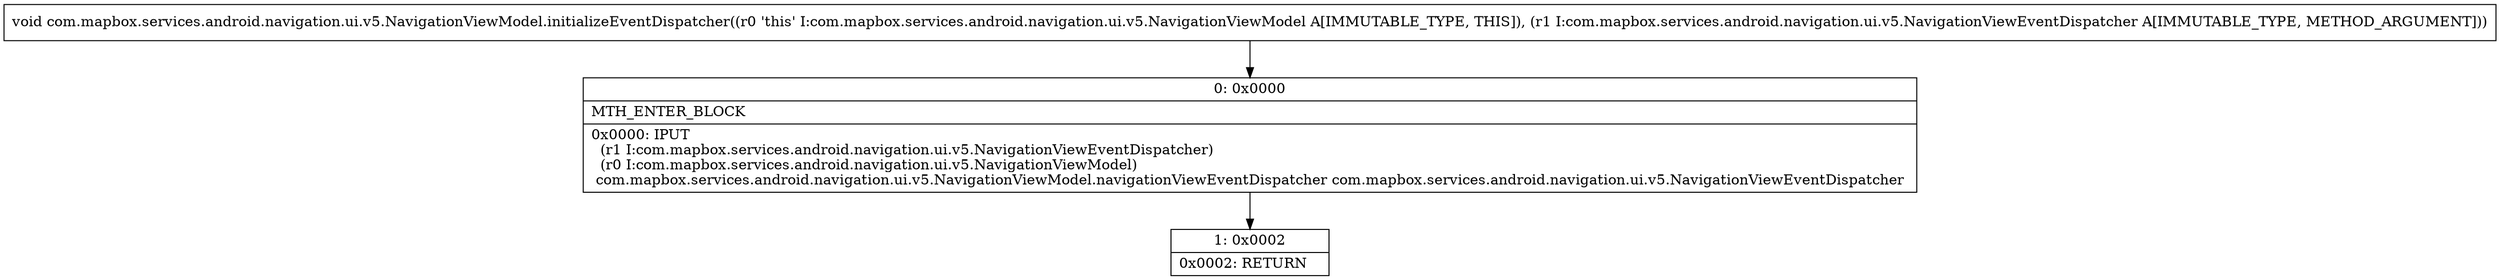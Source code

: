 digraph "CFG forcom.mapbox.services.android.navigation.ui.v5.NavigationViewModel.initializeEventDispatcher(Lcom\/mapbox\/services\/android\/navigation\/ui\/v5\/NavigationViewEventDispatcher;)V" {
Node_0 [shape=record,label="{0\:\ 0x0000|MTH_ENTER_BLOCK\l|0x0000: IPUT  \l  (r1 I:com.mapbox.services.android.navigation.ui.v5.NavigationViewEventDispatcher)\l  (r0 I:com.mapbox.services.android.navigation.ui.v5.NavigationViewModel)\l com.mapbox.services.android.navigation.ui.v5.NavigationViewModel.navigationViewEventDispatcher com.mapbox.services.android.navigation.ui.v5.NavigationViewEventDispatcher \l}"];
Node_1 [shape=record,label="{1\:\ 0x0002|0x0002: RETURN   \l}"];
MethodNode[shape=record,label="{void com.mapbox.services.android.navigation.ui.v5.NavigationViewModel.initializeEventDispatcher((r0 'this' I:com.mapbox.services.android.navigation.ui.v5.NavigationViewModel A[IMMUTABLE_TYPE, THIS]), (r1 I:com.mapbox.services.android.navigation.ui.v5.NavigationViewEventDispatcher A[IMMUTABLE_TYPE, METHOD_ARGUMENT])) }"];
MethodNode -> Node_0;
Node_0 -> Node_1;
}

